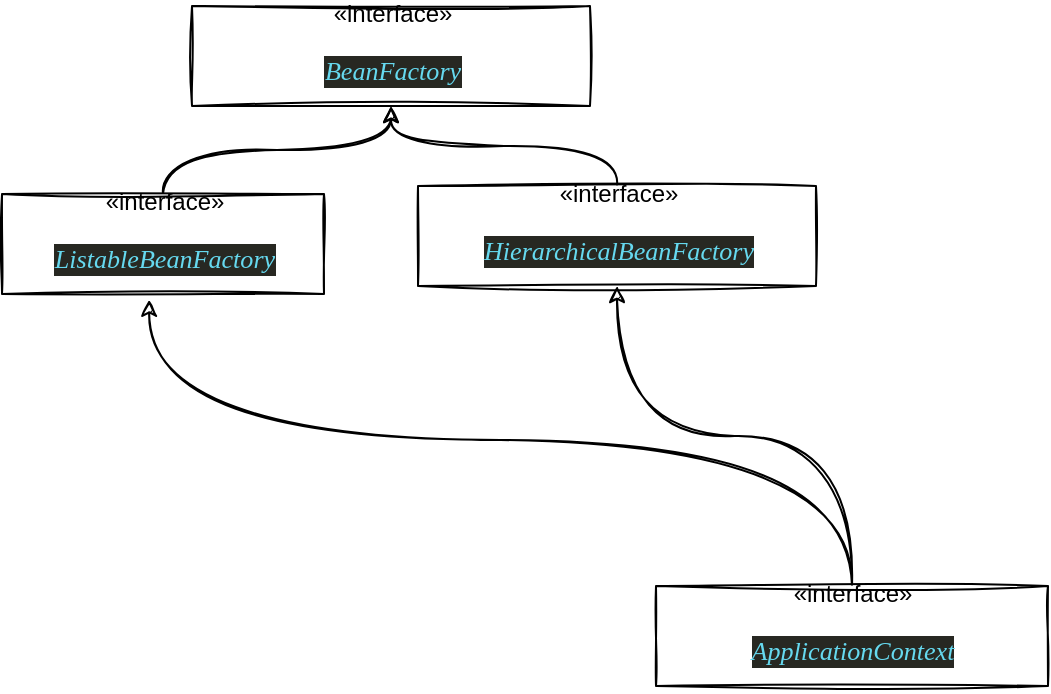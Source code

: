 <mxfile version="14.9.6" type="github">
  <diagram id="C5RBs43oDa-KdzZeNtuy" name="Page-1">
    <mxGraphModel dx="646" dy="1520" grid="0" gridSize="10" guides="1" tooltips="1" connect="1" arrows="1" fold="1" page="1" pageScale="1" pageWidth="827" pageHeight="1169" background="none" math="0" shadow="0">
      <root>
        <mxCell id="WIyWlLk6GJQsqaUBKTNV-0" />
        <mxCell id="WIyWlLk6GJQsqaUBKTNV-1" parent="WIyWlLk6GJQsqaUBKTNV-0" />
        <mxCell id="NWwCCXo0G8Mbg0RU5Ook-4" style="edgeStyle=orthogonalEdgeStyle;rounded=1;orthogonalLoop=1;jettySize=auto;html=1;exitX=0.5;exitY=0;exitDx=0;exitDy=0;entryX=0.457;entryY=1.057;entryDx=0;entryDy=0;entryPerimeter=0;sketch=1;curved=1;" edge="1" parent="WIyWlLk6GJQsqaUBKTNV-1" source="NWwCCXo0G8Mbg0RU5Ook-2" target="NWwCCXo0G8Mbg0RU5Ook-3">
          <mxGeometry relative="1" as="geometry" />
        </mxCell>
        <mxCell id="NWwCCXo0G8Mbg0RU5Ook-6" style="edgeStyle=orthogonalEdgeStyle;rounded=1;orthogonalLoop=1;jettySize=auto;html=1;exitX=0.5;exitY=0;exitDx=0;exitDy=0;entryX=0.5;entryY=1;entryDx=0;entryDy=0;sketch=1;curved=1;" edge="1" parent="WIyWlLk6GJQsqaUBKTNV-1" source="NWwCCXo0G8Mbg0RU5Ook-2" target="NWwCCXo0G8Mbg0RU5Ook-5">
          <mxGeometry relative="1" as="geometry" />
        </mxCell>
        <mxCell id="NWwCCXo0G8Mbg0RU5Ook-2" value="«interface»&lt;br&gt;&lt;pre style=&quot;background-color: #272822 ; color: #f8f8f2 ; font-family: &amp;#34;jetbrains mono&amp;#34; ; font-size: 9.8pt&quot;&gt;&lt;span style=&quot;color: #66d9ef ; font-style: italic&quot;&gt;ApplicationContext&lt;/span&gt;&lt;/pre&gt;" style="html=1;rounded=0;sketch=1;" vertex="1" parent="WIyWlLk6GJQsqaUBKTNV-1">
          <mxGeometry x="442" y="774" width="196" height="50" as="geometry" />
        </mxCell>
        <mxCell id="NWwCCXo0G8Mbg0RU5Ook-8" style="edgeStyle=orthogonalEdgeStyle;rounded=1;orthogonalLoop=1;jettySize=auto;html=1;exitX=0.5;exitY=0;exitDx=0;exitDy=0;sketch=1;curved=1;" edge="1" parent="WIyWlLk6GJQsqaUBKTNV-1" source="NWwCCXo0G8Mbg0RU5Ook-3" target="NWwCCXo0G8Mbg0RU5Ook-7">
          <mxGeometry relative="1" as="geometry" />
        </mxCell>
        <mxCell id="NWwCCXo0G8Mbg0RU5Ook-3" value="«interface»&lt;br&gt;&lt;pre style=&quot;background-color: #272822 ; color: #f8f8f2 ; font-family: &amp;#34;jetbrains mono&amp;#34; ; font-size: 9.8pt&quot;&gt;&lt;pre style=&quot;font-family: &amp;#34;jetbrains mono&amp;#34; ; font-size: 9.8pt&quot;&gt;&lt;pre style=&quot;font-family: &amp;#34;jetbrains mono&amp;#34; ; font-size: 9.8pt&quot;&gt;&lt;span style=&quot;color: #66d9ef ; font-style: italic&quot;&gt;ListableBeanFactory&lt;/span&gt;&lt;/pre&gt;&lt;/pre&gt;&lt;/pre&gt;" style="html=1;rounded=0;sketch=1;" vertex="1" parent="WIyWlLk6GJQsqaUBKTNV-1">
          <mxGeometry x="115" y="578" width="161" height="50" as="geometry" />
        </mxCell>
        <mxCell id="NWwCCXo0G8Mbg0RU5Ook-9" style="edgeStyle=orthogonalEdgeStyle;rounded=1;orthogonalLoop=1;jettySize=auto;html=1;exitX=0.5;exitY=0;exitDx=0;exitDy=0;entryX=0.5;entryY=1;entryDx=0;entryDy=0;sketch=1;curved=1;" edge="1" parent="WIyWlLk6GJQsqaUBKTNV-1" source="NWwCCXo0G8Mbg0RU5Ook-5" target="NWwCCXo0G8Mbg0RU5Ook-7">
          <mxGeometry relative="1" as="geometry" />
        </mxCell>
        <mxCell id="NWwCCXo0G8Mbg0RU5Ook-5" value="«interface»&lt;br&gt;&lt;pre style=&quot;background-color: #272822 ; color: #f8f8f2 ; font-family: &amp;#34;jetbrains mono&amp;#34; ; font-size: 9.8pt&quot;&gt;&lt;pre style=&quot;font-family: &amp;#34;jetbrains mono&amp;#34; ; font-size: 9.8pt&quot;&gt;&lt;pre style=&quot;font-family: &amp;#34;jetbrains mono&amp;#34; ; font-size: 9.8pt&quot;&gt;&lt;pre style=&quot;font-family: &amp;#34;jetbrains mono&amp;#34; ; font-size: 9.8pt&quot;&gt;&lt;span style=&quot;color: #66d9ef ; font-style: italic&quot;&gt;HierarchicalBeanFactory&lt;/span&gt;&lt;/pre&gt;&lt;/pre&gt;&lt;/pre&gt;&lt;/pre&gt;" style="html=1;rounded=0;sketch=1;" vertex="1" parent="WIyWlLk6GJQsqaUBKTNV-1">
          <mxGeometry x="323" y="574" width="199" height="50" as="geometry" />
        </mxCell>
        <mxCell id="NWwCCXo0G8Mbg0RU5Ook-7" value="«interface»&lt;br&gt;&lt;pre style=&quot;background-color: #272822 ; color: #f8f8f2 ; font-family: &amp;#34;jetbrains mono&amp;#34; ; font-size: 9.8pt&quot;&gt;&lt;pre style=&quot;font-family: &amp;#34;jetbrains mono&amp;#34; ; font-size: 9.8pt&quot;&gt;&lt;pre style=&quot;font-family: &amp;#34;jetbrains mono&amp;#34; ; font-size: 9.8pt&quot;&gt;&lt;pre style=&quot;font-family: &amp;#34;jetbrains mono&amp;#34; ; font-size: 9.8pt&quot;&gt;&lt;pre style=&quot;font-family: &amp;#34;jetbrains mono&amp;#34; ; font-size: 9.8pt&quot;&gt;&lt;span style=&quot;color: #66d9ef ; font-style: italic&quot;&gt;BeanFactory&lt;/span&gt;&lt;/pre&gt;&lt;/pre&gt;&lt;/pre&gt;&lt;/pre&gt;&lt;/pre&gt;" style="html=1;rounded=0;sketch=1;" vertex="1" parent="WIyWlLk6GJQsqaUBKTNV-1">
          <mxGeometry x="210" y="484" width="199" height="50" as="geometry" />
        </mxCell>
      </root>
    </mxGraphModel>
  </diagram>
</mxfile>
